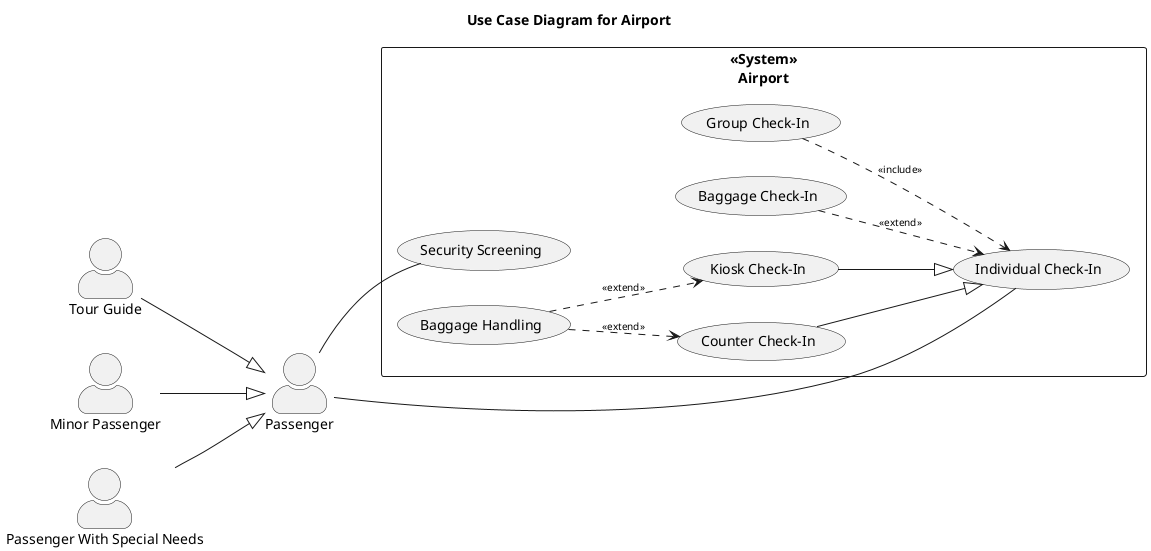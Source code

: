 @startuml
title Use Case Diagram for Airport

'Generated by Use Case Diagram Builder
left to right direction
skinparam packageStyle rectangle
skinparam actorStyle awesome
skinparam usecaseArrowFontSize 10

actor "Tour Guide" as tour_guide
actor "Passenger" as passenger
actor "Minor Passenger" as minor_passenger
actor "Passenger With Special Needs" as passenger_with_special_needs

rectangle "<<System>>\nAirport" as airport_boundary {
  usecase "Group Check-In" as group_check_in
  usecase "Individual Check-In" as individual_check_in
  usecase "Baggage Check-In" as baggage_check_in
  usecase "Security Screening" as security_screening
  usecase "Counter Check-In" as counter_check_in
  usecase "Kiosk Check-In" as kiosk_check_in
  usecase "Baggage Handling" as baggage_handling
}

passenger -- individual_check_in
passenger -- security_screening

group_check_in ..> individual_check_in : <<include>>

baggage_check_in ..> individual_check_in : <<extend>>
baggage_handling ..> counter_check_in : <<extend>>
baggage_handling ..> kiosk_check_in : <<extend>>

counter_check_in --|> individual_check_in
kiosk_check_in --|> individual_check_in

tour_guide --|> passenger
minor_passenger --|> passenger
passenger_with_special_needs --|> passenger

@enduml
